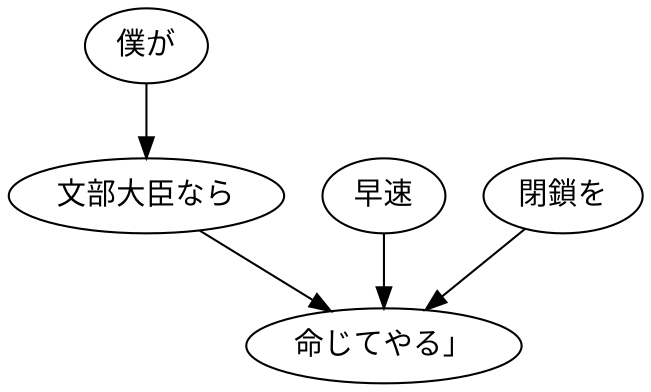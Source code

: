 digraph graph5334 {
	node0 [label="僕が"];
	node1 [label="文部大臣なら"];
	node2 [label="早速"];
	node3 [label="閉鎖を"];
	node4 [label="命じてやる」"];
	node0 -> node1;
	node1 -> node4;
	node2 -> node4;
	node3 -> node4;
}
